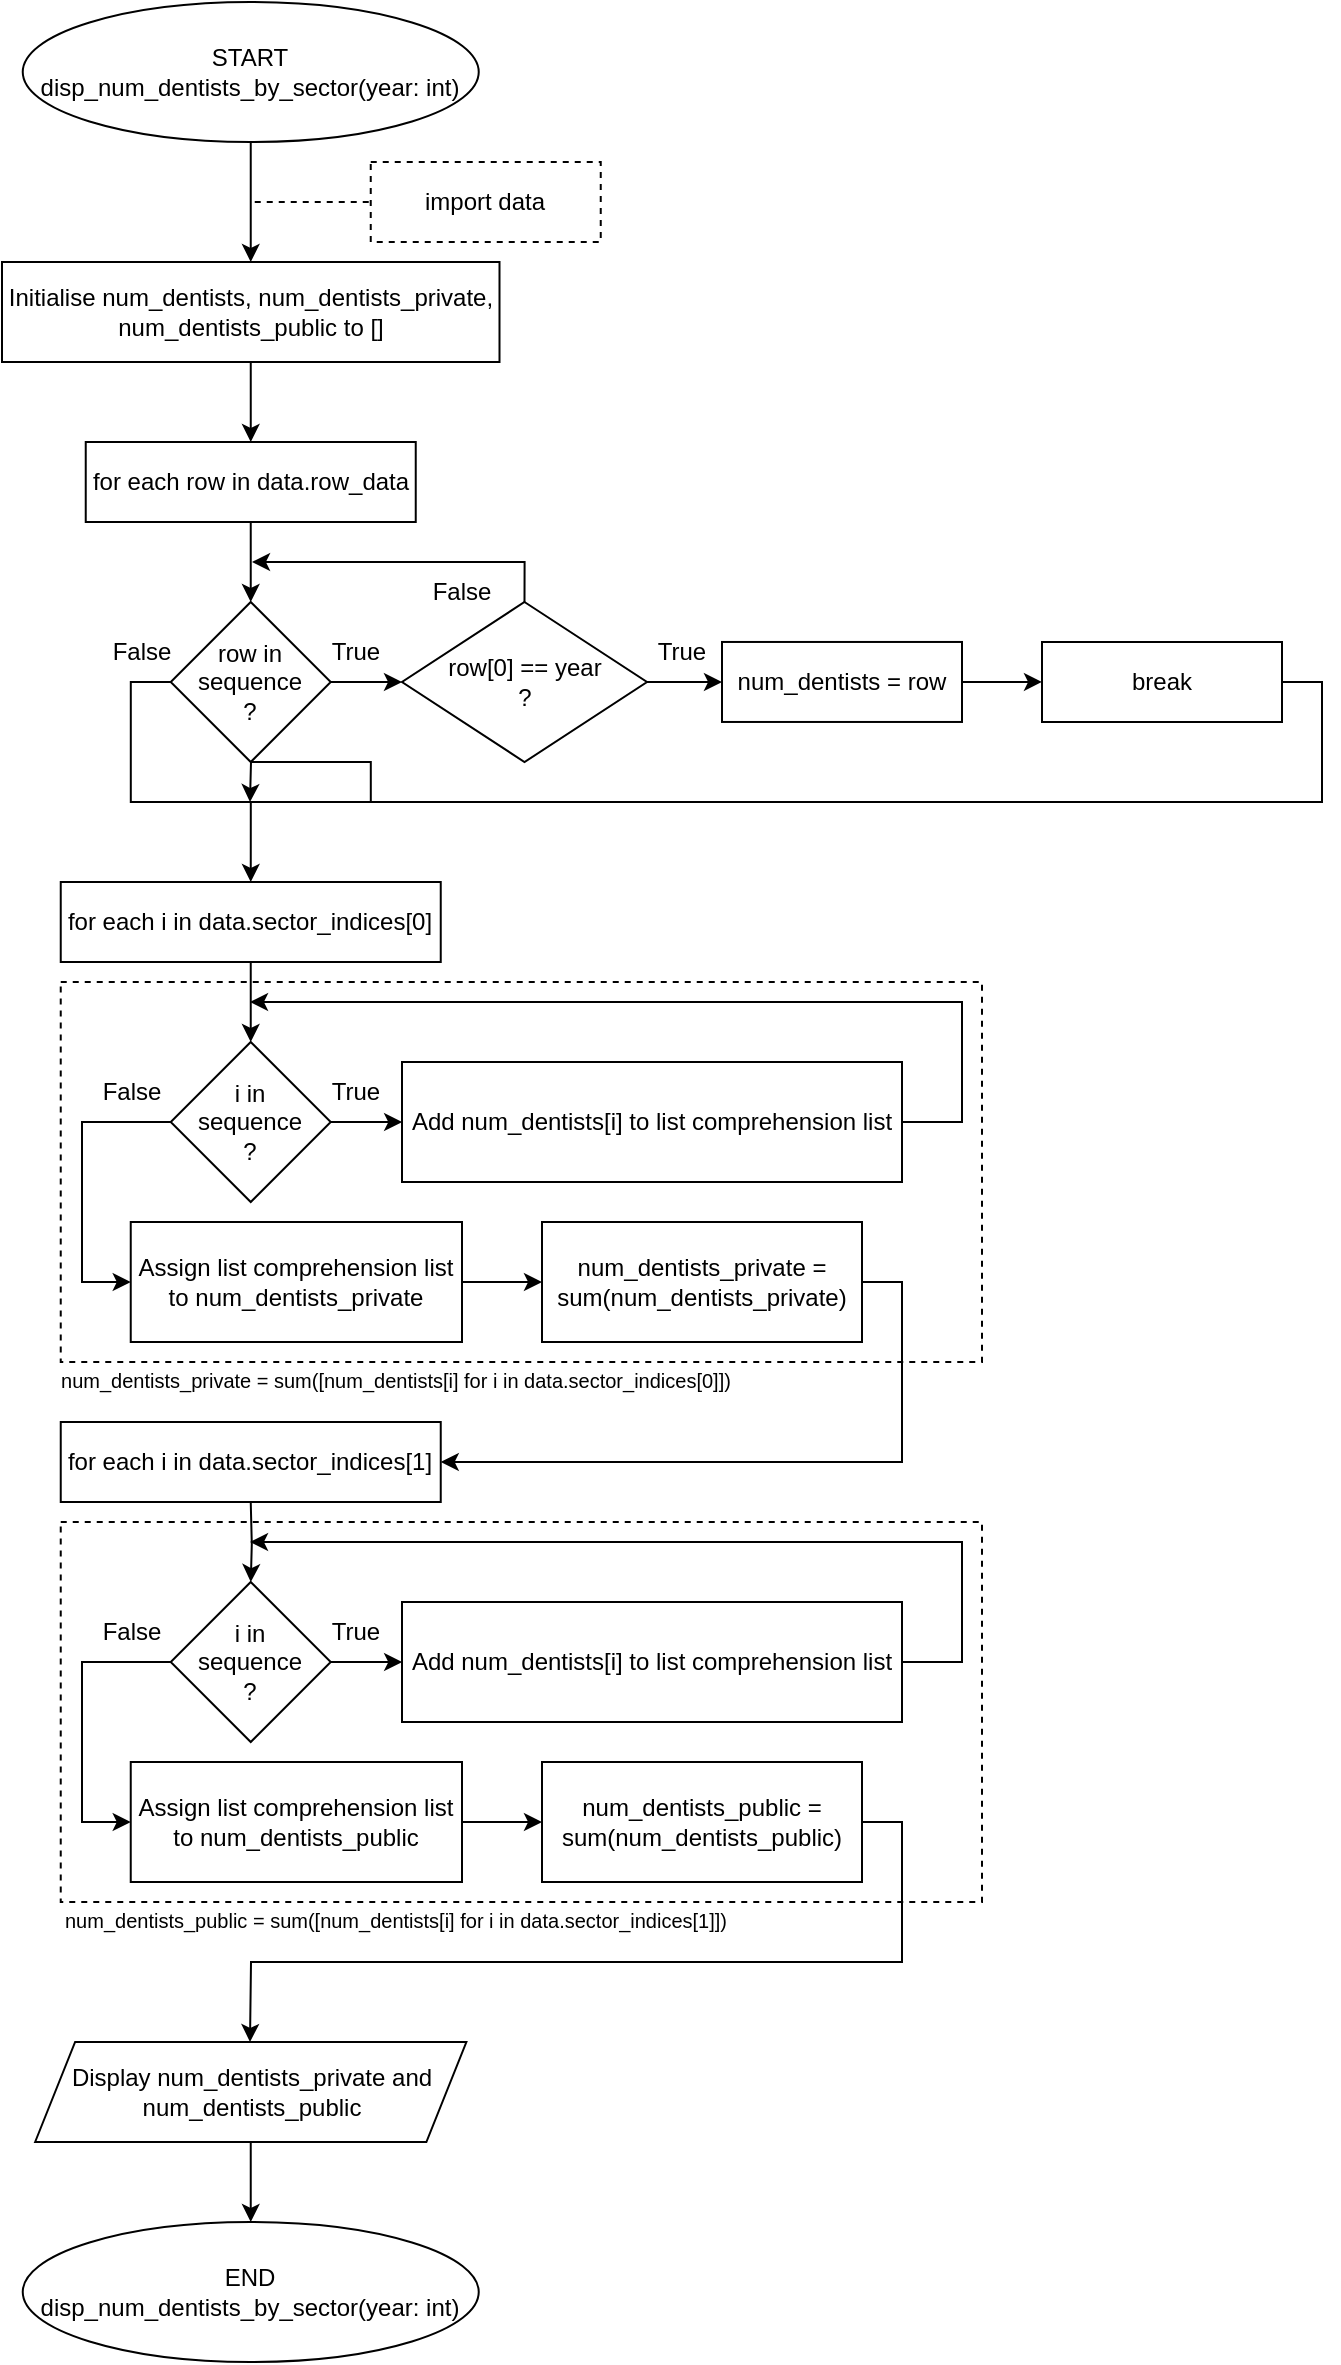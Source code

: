<mxfile version="20.5.3" type="github">
  <diagram id="C5RBs43oDa-KdzZeNtuy" name="Page-1">
    <mxGraphModel dx="990" dy="571" grid="1" gridSize="10" guides="1" tooltips="1" connect="1" arrows="1" fold="1" page="1" pageScale="1" pageWidth="827" pageHeight="1169" math="0" shadow="0">
      <root>
        <mxCell id="WIyWlLk6GJQsqaUBKTNV-0" />
        <mxCell id="WIyWlLk6GJQsqaUBKTNV-1" parent="WIyWlLk6GJQsqaUBKTNV-0" />
        <mxCell id="VzCw9Sapz8xhDQ7BDSVr-75" value="" style="rounded=0;whiteSpace=wrap;html=1;glass=0;fillColor=none;dashed=1;" vertex="1" parent="WIyWlLk6GJQsqaUBKTNV-1">
          <mxGeometry x="69.37" y="490" width="460.63" height="190" as="geometry" />
        </mxCell>
        <mxCell id="VzCw9Sapz8xhDQ7BDSVr-0" value="" style="edgeStyle=orthogonalEdgeStyle;rounded=0;orthogonalLoop=1;jettySize=auto;html=1;" edge="1" parent="WIyWlLk6GJQsqaUBKTNV-1" source="VzCw9Sapz8xhDQ7BDSVr-1" target="VzCw9Sapz8xhDQ7BDSVr-2">
          <mxGeometry relative="1" as="geometry" />
        </mxCell>
        <mxCell id="VzCw9Sapz8xhDQ7BDSVr-1" value="START&lt;br&gt;disp_num_dentists_by_sector(year: int)" style="ellipse;whiteSpace=wrap;html=1;rounded=0;" vertex="1" parent="WIyWlLk6GJQsqaUBKTNV-1">
          <mxGeometry x="50.37" width="228" height="70" as="geometry" />
        </mxCell>
        <mxCell id="VzCw9Sapz8xhDQ7BDSVr-12" value="" style="edgeStyle=orthogonalEdgeStyle;rounded=0;orthogonalLoop=1;jettySize=auto;html=1;" edge="1" parent="WIyWlLk6GJQsqaUBKTNV-1" source="VzCw9Sapz8xhDQ7BDSVr-2" target="VzCw9Sapz8xhDQ7BDSVr-11">
          <mxGeometry relative="1" as="geometry" />
        </mxCell>
        <mxCell id="VzCw9Sapz8xhDQ7BDSVr-2" value="Initialise num_dentists, num_dentists_private, num_dentists_public to []" style="whiteSpace=wrap;html=1;rounded=0;" vertex="1" parent="WIyWlLk6GJQsqaUBKTNV-1">
          <mxGeometry x="40" y="130" width="248.75" height="50" as="geometry" />
        </mxCell>
        <mxCell id="VzCw9Sapz8xhDQ7BDSVr-3" value="import data" style="rounded=0;whiteSpace=wrap;html=1;glass=0;dashed=1;" vertex="1" parent="WIyWlLk6GJQsqaUBKTNV-1">
          <mxGeometry x="224.37" y="80" width="115" height="40" as="geometry" />
        </mxCell>
        <mxCell id="VzCw9Sapz8xhDQ7BDSVr-4" value="" style="endArrow=none;dashed=1;html=1;rounded=0;strokeColor=default;entryX=0;entryY=0.5;entryDx=0;entryDy=0;" edge="1" parent="WIyWlLk6GJQsqaUBKTNV-1" target="VzCw9Sapz8xhDQ7BDSVr-3">
          <mxGeometry width="50" height="50" relative="1" as="geometry">
            <mxPoint x="166.37" y="100" as="sourcePoint" />
            <mxPoint x="376.37" y="330" as="targetPoint" />
          </mxGeometry>
        </mxCell>
        <mxCell id="VzCw9Sapz8xhDQ7BDSVr-19" value="" style="edgeStyle=orthogonalEdgeStyle;rounded=0;orthogonalLoop=1;jettySize=auto;html=1;" edge="1" parent="WIyWlLk6GJQsqaUBKTNV-1" source="VzCw9Sapz8xhDQ7BDSVr-11" target="VzCw9Sapz8xhDQ7BDSVr-13">
          <mxGeometry relative="1" as="geometry" />
        </mxCell>
        <mxCell id="VzCw9Sapz8xhDQ7BDSVr-11" value="for each row&amp;nbsp;in data.row_data" style="rounded=0;whiteSpace=wrap;html=1;" vertex="1" parent="WIyWlLk6GJQsqaUBKTNV-1">
          <mxGeometry x="81.87" y="220" width="165" height="40" as="geometry" />
        </mxCell>
        <mxCell id="VzCw9Sapz8xhDQ7BDSVr-20" value="" style="edgeStyle=orthogonalEdgeStyle;rounded=0;orthogonalLoop=1;jettySize=auto;html=1;" edge="1" parent="WIyWlLk6GJQsqaUBKTNV-1" source="VzCw9Sapz8xhDQ7BDSVr-13" target="VzCw9Sapz8xhDQ7BDSVr-14">
          <mxGeometry relative="1" as="geometry" />
        </mxCell>
        <mxCell id="VzCw9Sapz8xhDQ7BDSVr-51" style="edgeStyle=orthogonalEdgeStyle;rounded=0;orthogonalLoop=1;jettySize=auto;html=1;exitX=0;exitY=0.5;exitDx=0;exitDy=0;" edge="1" parent="WIyWlLk6GJQsqaUBKTNV-1" source="VzCw9Sapz8xhDQ7BDSVr-13">
          <mxGeometry relative="1" as="geometry">
            <mxPoint x="164" y="400" as="targetPoint" />
          </mxGeometry>
        </mxCell>
        <mxCell id="VzCw9Sapz8xhDQ7BDSVr-13" value="row in sequence&lt;br&gt;?" style="rhombus;whiteSpace=wrap;html=1;" vertex="1" parent="WIyWlLk6GJQsqaUBKTNV-1">
          <mxGeometry x="124.37" y="300" width="80" height="80" as="geometry" />
        </mxCell>
        <mxCell id="VzCw9Sapz8xhDQ7BDSVr-42" value="" style="edgeStyle=orthogonalEdgeStyle;rounded=0;orthogonalLoop=1;jettySize=auto;html=1;" edge="1" parent="WIyWlLk6GJQsqaUBKTNV-1" source="VzCw9Sapz8xhDQ7BDSVr-14" target="VzCw9Sapz8xhDQ7BDSVr-22">
          <mxGeometry relative="1" as="geometry" />
        </mxCell>
        <mxCell id="VzCw9Sapz8xhDQ7BDSVr-46" style="edgeStyle=orthogonalEdgeStyle;rounded=0;orthogonalLoop=1;jettySize=auto;html=1;exitX=0.5;exitY=0;exitDx=0;exitDy=0;" edge="1" parent="WIyWlLk6GJQsqaUBKTNV-1" source="VzCw9Sapz8xhDQ7BDSVr-14">
          <mxGeometry relative="1" as="geometry">
            <mxPoint x="165" y="280" as="targetPoint" />
            <Array as="points">
              <mxPoint x="301" y="280" />
            </Array>
          </mxGeometry>
        </mxCell>
        <mxCell id="VzCw9Sapz8xhDQ7BDSVr-14" value="row[0] == year&lt;br&gt;?" style="rhombus;whiteSpace=wrap;html=1;" vertex="1" parent="WIyWlLk6GJQsqaUBKTNV-1">
          <mxGeometry x="240" y="300" width="122.5" height="80" as="geometry" />
        </mxCell>
        <mxCell id="VzCw9Sapz8xhDQ7BDSVr-21" value="True" style="text;html=1;strokeColor=none;fillColor=none;align=center;verticalAlign=middle;whiteSpace=wrap;rounded=0;" vertex="1" parent="WIyWlLk6GJQsqaUBKTNV-1">
          <mxGeometry x="186.87" y="310" width="60" height="30" as="geometry" />
        </mxCell>
        <mxCell id="VzCw9Sapz8xhDQ7BDSVr-43" value="" style="edgeStyle=orthogonalEdgeStyle;rounded=0;orthogonalLoop=1;jettySize=auto;html=1;" edge="1" parent="WIyWlLk6GJQsqaUBKTNV-1" source="VzCw9Sapz8xhDQ7BDSVr-22" target="VzCw9Sapz8xhDQ7BDSVr-25">
          <mxGeometry relative="1" as="geometry" />
        </mxCell>
        <mxCell id="VzCw9Sapz8xhDQ7BDSVr-22" value="num_dentists = row" style="rounded=0;whiteSpace=wrap;html=1;" vertex="1" parent="WIyWlLk6GJQsqaUBKTNV-1">
          <mxGeometry x="400" y="319.98" width="120" height="40" as="geometry" />
        </mxCell>
        <mxCell id="VzCw9Sapz8xhDQ7BDSVr-49" style="edgeStyle=orthogonalEdgeStyle;rounded=0;orthogonalLoop=1;jettySize=auto;html=1;exitX=1;exitY=0.5;exitDx=0;exitDy=0;entryX=0.5;entryY=0;entryDx=0;entryDy=0;" edge="1" parent="WIyWlLk6GJQsqaUBKTNV-1" source="VzCw9Sapz8xhDQ7BDSVr-25" target="VzCw9Sapz8xhDQ7BDSVr-31">
          <mxGeometry relative="1" as="geometry">
            <mxPoint x="164" y="430" as="targetPoint" />
            <Array as="points">
              <mxPoint x="700" y="340" />
              <mxPoint x="700" y="400" />
              <mxPoint x="164" y="400" />
            </Array>
          </mxGeometry>
        </mxCell>
        <mxCell id="VzCw9Sapz8xhDQ7BDSVr-25" value="break" style="rounded=0;whiteSpace=wrap;html=1;" vertex="1" parent="WIyWlLk6GJQsqaUBKTNV-1">
          <mxGeometry x="560" y="320" width="120" height="40" as="geometry" />
        </mxCell>
        <mxCell id="VzCw9Sapz8xhDQ7BDSVr-56" value="" style="edgeStyle=orthogonalEdgeStyle;rounded=0;orthogonalLoop=1;jettySize=auto;html=1;" edge="1" parent="WIyWlLk6GJQsqaUBKTNV-1" source="VzCw9Sapz8xhDQ7BDSVr-31" target="VzCw9Sapz8xhDQ7BDSVr-39">
          <mxGeometry relative="1" as="geometry" />
        </mxCell>
        <mxCell id="VzCw9Sapz8xhDQ7BDSVr-31" value="for each i in data.sector_indices[0]" style="rounded=0;whiteSpace=wrap;html=1;" vertex="1" parent="WIyWlLk6GJQsqaUBKTNV-1">
          <mxGeometry x="69.37" y="440" width="190" height="40" as="geometry" />
        </mxCell>
        <mxCell id="VzCw9Sapz8xhDQ7BDSVr-74" style="edgeStyle=orthogonalEdgeStyle;rounded=0;orthogonalLoop=1;jettySize=auto;html=1;exitX=0;exitY=0.5;exitDx=0;exitDy=0;entryX=0;entryY=0.5;entryDx=0;entryDy=0;" edge="1" parent="WIyWlLk6GJQsqaUBKTNV-1" source="VzCw9Sapz8xhDQ7BDSVr-39" target="VzCw9Sapz8xhDQ7BDSVr-72">
          <mxGeometry relative="1" as="geometry">
            <mxPoint x="80" y="640" as="targetPoint" />
            <Array as="points">
              <mxPoint x="80" y="560" />
              <mxPoint x="80" y="640" />
            </Array>
          </mxGeometry>
        </mxCell>
        <mxCell id="VzCw9Sapz8xhDQ7BDSVr-39" value="i in&lt;br&gt;sequence&lt;br&gt;?" style="rhombus;whiteSpace=wrap;html=1;" vertex="1" parent="WIyWlLk6GJQsqaUBKTNV-1">
          <mxGeometry x="124.37" y="520" width="80" height="80" as="geometry" />
        </mxCell>
        <mxCell id="VzCw9Sapz8xhDQ7BDSVr-44" value="True" style="text;html=1;strokeColor=none;fillColor=none;align=center;verticalAlign=middle;whiteSpace=wrap;rounded=0;" vertex="1" parent="WIyWlLk6GJQsqaUBKTNV-1">
          <mxGeometry x="350" y="310" width="60" height="30" as="geometry" />
        </mxCell>
        <mxCell id="VzCw9Sapz8xhDQ7BDSVr-47" value="False" style="text;html=1;strokeColor=none;fillColor=none;align=center;verticalAlign=middle;whiteSpace=wrap;rounded=0;" vertex="1" parent="WIyWlLk6GJQsqaUBKTNV-1">
          <mxGeometry x="240" y="280" width="60" height="30" as="geometry" />
        </mxCell>
        <mxCell id="VzCw9Sapz8xhDQ7BDSVr-52" value="False" style="text;html=1;strokeColor=none;fillColor=none;align=center;verticalAlign=middle;whiteSpace=wrap;rounded=0;" vertex="1" parent="WIyWlLk6GJQsqaUBKTNV-1">
          <mxGeometry x="80" y="310" width="60" height="30" as="geometry" />
        </mxCell>
        <mxCell id="VzCw9Sapz8xhDQ7BDSVr-57" value="" style="edgeStyle=orthogonalEdgeStyle;rounded=0;orthogonalLoop=1;jettySize=auto;html=1;" edge="1" parent="WIyWlLk6GJQsqaUBKTNV-1">
          <mxGeometry relative="1" as="geometry">
            <mxPoint x="204.327" y="560.043" as="sourcePoint" />
            <mxPoint x="240.067" y="560.043" as="targetPoint" />
          </mxGeometry>
        </mxCell>
        <mxCell id="VzCw9Sapz8xhDQ7BDSVr-60" value="True" style="text;html=1;strokeColor=none;fillColor=none;align=center;verticalAlign=middle;whiteSpace=wrap;rounded=0;" vertex="1" parent="WIyWlLk6GJQsqaUBKTNV-1">
          <mxGeometry x="186.87" y="530" width="60" height="30" as="geometry" />
        </mxCell>
        <mxCell id="VzCw9Sapz8xhDQ7BDSVr-66" style="edgeStyle=orthogonalEdgeStyle;rounded=0;orthogonalLoop=1;jettySize=auto;html=1;" edge="1" parent="WIyWlLk6GJQsqaUBKTNV-1" source="VzCw9Sapz8xhDQ7BDSVr-64">
          <mxGeometry relative="1" as="geometry">
            <mxPoint x="164" y="500" as="targetPoint" />
            <Array as="points">
              <mxPoint x="520" y="560" />
            </Array>
          </mxGeometry>
        </mxCell>
        <mxCell id="VzCw9Sapz8xhDQ7BDSVr-64" value="Add num_dentists[i] to list comprehension list" style="rounded=0;whiteSpace=wrap;html=1;" vertex="1" parent="WIyWlLk6GJQsqaUBKTNV-1">
          <mxGeometry x="240" y="530" width="250" height="60" as="geometry" />
        </mxCell>
        <mxCell id="VzCw9Sapz8xhDQ7BDSVr-71" value="False" style="text;html=1;strokeColor=none;fillColor=none;align=center;verticalAlign=middle;whiteSpace=wrap;rounded=0;" vertex="1" parent="WIyWlLk6GJQsqaUBKTNV-1">
          <mxGeometry x="75" y="530" width="60" height="30" as="geometry" />
        </mxCell>
        <mxCell id="VzCw9Sapz8xhDQ7BDSVr-80" value="" style="edgeStyle=orthogonalEdgeStyle;rounded=0;orthogonalLoop=1;jettySize=auto;html=1;" edge="1" parent="WIyWlLk6GJQsqaUBKTNV-1" source="VzCw9Sapz8xhDQ7BDSVr-72" target="VzCw9Sapz8xhDQ7BDSVr-79">
          <mxGeometry relative="1" as="geometry" />
        </mxCell>
        <mxCell id="VzCw9Sapz8xhDQ7BDSVr-72" value="Assign list comprehension list to num_dentists_private" style="rounded=0;whiteSpace=wrap;html=1;" vertex="1" parent="WIyWlLk6GJQsqaUBKTNV-1">
          <mxGeometry x="104.37" y="610" width="165.63" height="60" as="geometry" />
        </mxCell>
        <mxCell id="VzCw9Sapz8xhDQ7BDSVr-76" value="&lt;font style=&quot;font-size: 10px;&quot;&gt;num_dentists_private = sum([num_dentists[i] for i in data.sector_indices[0]])&lt;/font&gt;" style="text;html=1;strokeColor=none;fillColor=none;align=center;verticalAlign=middle;whiteSpace=wrap;rounded=0;glass=0;dashed=1;" vertex="1" parent="WIyWlLk6GJQsqaUBKTNV-1">
          <mxGeometry x="64" y="674" width="346" height="30" as="geometry" />
        </mxCell>
        <mxCell id="VzCw9Sapz8xhDQ7BDSVr-96" style="edgeStyle=orthogonalEdgeStyle;rounded=0;orthogonalLoop=1;jettySize=auto;html=1;exitX=1;exitY=0.5;exitDx=0;exitDy=0;fontFamily=Lucida Console;fontSize=10;entryX=1;entryY=0.5;entryDx=0;entryDy=0;" edge="1" parent="WIyWlLk6GJQsqaUBKTNV-1" source="VzCw9Sapz8xhDQ7BDSVr-79" target="VzCw9Sapz8xhDQ7BDSVr-95">
          <mxGeometry relative="1" as="geometry">
            <mxPoint x="490" y="730" as="targetPoint" />
            <Array as="points">
              <mxPoint x="490" y="640" />
              <mxPoint x="490" y="730" />
            </Array>
          </mxGeometry>
        </mxCell>
        <mxCell id="VzCw9Sapz8xhDQ7BDSVr-79" value="num_dentists_private = sum(num_dentists_private)" style="whiteSpace=wrap;html=1;rounded=0;" vertex="1" parent="WIyWlLk6GJQsqaUBKTNV-1">
          <mxGeometry x="310" y="610" width="160" height="60" as="geometry" />
        </mxCell>
        <mxCell id="VzCw9Sapz8xhDQ7BDSVr-82" value="" style="rounded=0;whiteSpace=wrap;html=1;glass=0;fillColor=none;dashed=1;" vertex="1" parent="WIyWlLk6GJQsqaUBKTNV-1">
          <mxGeometry x="69.37" y="760" width="460.63" height="190" as="geometry" />
        </mxCell>
        <mxCell id="VzCw9Sapz8xhDQ7BDSVr-83" value="" style="edgeStyle=orthogonalEdgeStyle;rounded=0;orthogonalLoop=1;jettySize=auto;html=1;" edge="1" parent="WIyWlLk6GJQsqaUBKTNV-1" target="VzCw9Sapz8xhDQ7BDSVr-85">
          <mxGeometry relative="1" as="geometry">
            <mxPoint x="164.37" y="750" as="sourcePoint" />
          </mxGeometry>
        </mxCell>
        <mxCell id="VzCw9Sapz8xhDQ7BDSVr-84" style="edgeStyle=orthogonalEdgeStyle;rounded=0;orthogonalLoop=1;jettySize=auto;html=1;exitX=0;exitY=0.5;exitDx=0;exitDy=0;entryX=0;entryY=0.5;entryDx=0;entryDy=0;" edge="1" parent="WIyWlLk6GJQsqaUBKTNV-1" source="VzCw9Sapz8xhDQ7BDSVr-85" target="VzCw9Sapz8xhDQ7BDSVr-92">
          <mxGeometry relative="1" as="geometry">
            <mxPoint x="80" y="910" as="targetPoint" />
            <Array as="points">
              <mxPoint x="80" y="830" />
              <mxPoint x="80" y="910" />
            </Array>
          </mxGeometry>
        </mxCell>
        <mxCell id="VzCw9Sapz8xhDQ7BDSVr-85" value="i in&lt;br&gt;sequence&lt;br&gt;?" style="rhombus;whiteSpace=wrap;html=1;" vertex="1" parent="WIyWlLk6GJQsqaUBKTNV-1">
          <mxGeometry x="124.37" y="790" width="80" height="80" as="geometry" />
        </mxCell>
        <mxCell id="VzCw9Sapz8xhDQ7BDSVr-86" value="" style="edgeStyle=orthogonalEdgeStyle;rounded=0;orthogonalLoop=1;jettySize=auto;html=1;" edge="1" parent="WIyWlLk6GJQsqaUBKTNV-1">
          <mxGeometry relative="1" as="geometry">
            <mxPoint x="204.327" y="830.043" as="sourcePoint" />
            <mxPoint x="240.067" y="830.043" as="targetPoint" />
          </mxGeometry>
        </mxCell>
        <mxCell id="VzCw9Sapz8xhDQ7BDSVr-87" value="True" style="text;html=1;strokeColor=none;fillColor=none;align=center;verticalAlign=middle;whiteSpace=wrap;rounded=0;" vertex="1" parent="WIyWlLk6GJQsqaUBKTNV-1">
          <mxGeometry x="186.87" y="800" width="60" height="30" as="geometry" />
        </mxCell>
        <mxCell id="VzCw9Sapz8xhDQ7BDSVr-88" style="edgeStyle=orthogonalEdgeStyle;rounded=0;orthogonalLoop=1;jettySize=auto;html=1;" edge="1" parent="WIyWlLk6GJQsqaUBKTNV-1" source="VzCw9Sapz8xhDQ7BDSVr-89">
          <mxGeometry relative="1" as="geometry">
            <mxPoint x="164" y="770" as="targetPoint" />
            <Array as="points">
              <mxPoint x="520" y="830" />
            </Array>
          </mxGeometry>
        </mxCell>
        <mxCell id="VzCw9Sapz8xhDQ7BDSVr-89" value="Add num_dentists[i] to list comprehension list" style="rounded=0;whiteSpace=wrap;html=1;" vertex="1" parent="WIyWlLk6GJQsqaUBKTNV-1">
          <mxGeometry x="240" y="800" width="250" height="60" as="geometry" />
        </mxCell>
        <mxCell id="VzCw9Sapz8xhDQ7BDSVr-90" value="False" style="text;html=1;strokeColor=none;fillColor=none;align=center;verticalAlign=middle;whiteSpace=wrap;rounded=0;" vertex="1" parent="WIyWlLk6GJQsqaUBKTNV-1">
          <mxGeometry x="75" y="800" width="60" height="30" as="geometry" />
        </mxCell>
        <mxCell id="VzCw9Sapz8xhDQ7BDSVr-91" value="" style="edgeStyle=orthogonalEdgeStyle;rounded=0;orthogonalLoop=1;jettySize=auto;html=1;" edge="1" parent="WIyWlLk6GJQsqaUBKTNV-1" source="VzCw9Sapz8xhDQ7BDSVr-92" target="VzCw9Sapz8xhDQ7BDSVr-94">
          <mxGeometry relative="1" as="geometry" />
        </mxCell>
        <mxCell id="VzCw9Sapz8xhDQ7BDSVr-92" value="Assign list comprehension list to num_dentists_public" style="rounded=0;whiteSpace=wrap;html=1;" vertex="1" parent="WIyWlLk6GJQsqaUBKTNV-1">
          <mxGeometry x="104.37" y="880" width="165.63" height="60" as="geometry" />
        </mxCell>
        <mxCell id="VzCw9Sapz8xhDQ7BDSVr-93" value="&lt;font style=&quot;font-size: 10px;&quot;&gt;num_dentists_public = sum([num_dentists[i] for i in data.sector_indices[1]])&lt;/font&gt;" style="text;html=1;strokeColor=none;fillColor=none;align=center;verticalAlign=middle;whiteSpace=wrap;rounded=0;glass=0;dashed=1;" vertex="1" parent="WIyWlLk6GJQsqaUBKTNV-1">
          <mxGeometry x="64" y="944" width="346" height="30" as="geometry" />
        </mxCell>
        <mxCell id="VzCw9Sapz8xhDQ7BDSVr-97" style="edgeStyle=orthogonalEdgeStyle;rounded=0;orthogonalLoop=1;jettySize=auto;html=1;exitX=1;exitY=0.5;exitDx=0;exitDy=0;fontFamily=Lucida Console;fontSize=10;" edge="1" parent="WIyWlLk6GJQsqaUBKTNV-1" source="VzCw9Sapz8xhDQ7BDSVr-94">
          <mxGeometry relative="1" as="geometry">
            <mxPoint x="164" y="1020" as="targetPoint" />
          </mxGeometry>
        </mxCell>
        <mxCell id="VzCw9Sapz8xhDQ7BDSVr-94" value="num_dentists_public = sum(num_dentists_public)" style="whiteSpace=wrap;html=1;rounded=0;" vertex="1" parent="WIyWlLk6GJQsqaUBKTNV-1">
          <mxGeometry x="310" y="880" width="160" height="60" as="geometry" />
        </mxCell>
        <mxCell id="VzCw9Sapz8xhDQ7BDSVr-95" value="for each i in data.sector_indices[1]" style="rounded=0;whiteSpace=wrap;html=1;" vertex="1" parent="WIyWlLk6GJQsqaUBKTNV-1">
          <mxGeometry x="69.37" y="710" width="190" height="40" as="geometry" />
        </mxCell>
        <mxCell id="VzCw9Sapz8xhDQ7BDSVr-100" value="" style="edgeStyle=orthogonalEdgeStyle;rounded=0;orthogonalLoop=1;jettySize=auto;html=1;fontFamily=Helvetica;fontSize=12;" edge="1" parent="WIyWlLk6GJQsqaUBKTNV-1" source="VzCw9Sapz8xhDQ7BDSVr-98" target="VzCw9Sapz8xhDQ7BDSVr-99">
          <mxGeometry relative="1" as="geometry" />
        </mxCell>
        <mxCell id="VzCw9Sapz8xhDQ7BDSVr-98" value="Display num_dentists_private and num_dentists_public" style="shape=parallelogram;perimeter=parallelogramPerimeter;whiteSpace=wrap;html=1;fixedSize=1;glass=0;fontFamily=Helvetica;fontSize=12;fillColor=default;" vertex="1" parent="WIyWlLk6GJQsqaUBKTNV-1">
          <mxGeometry x="56.56" y="1020" width="215.63" height="50" as="geometry" />
        </mxCell>
        <mxCell id="VzCw9Sapz8xhDQ7BDSVr-99" value="END&lt;br&gt;disp_num_dentists_by_sector(year: int)" style="ellipse;whiteSpace=wrap;html=1;rounded=0;" vertex="1" parent="WIyWlLk6GJQsqaUBKTNV-1">
          <mxGeometry x="50.37" y="1110" width="228" height="70" as="geometry" />
        </mxCell>
      </root>
    </mxGraphModel>
  </diagram>
</mxfile>
